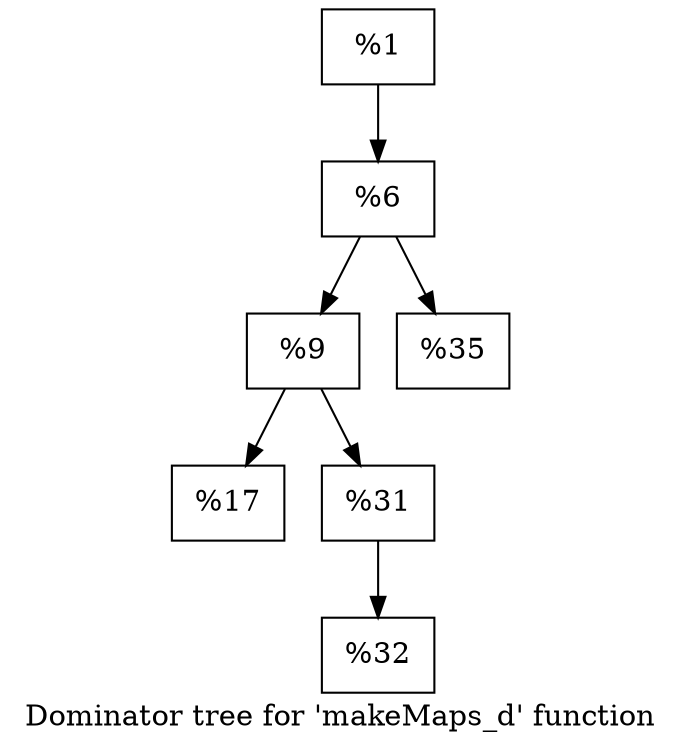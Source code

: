 digraph "Dominator tree for 'makeMaps_d' function" {
	label="Dominator tree for 'makeMaps_d' function";

	Node0x1e84250 [shape=record,label="{%1}"];
	Node0x1e84250 -> Node0x1e84290;
	Node0x1e84290 [shape=record,label="{%6}"];
	Node0x1e84290 -> Node0x1e842d0;
	Node0x1e84290 -> Node0x1e8fff0;
	Node0x1e842d0 [shape=record,label="{%9}"];
	Node0x1e842d0 -> Node0x1e84330;
	Node0x1e842d0 -> Node0x1e84370;
	Node0x1e84330 [shape=record,label="{%17}"];
	Node0x1e84370 [shape=record,label="{%31}"];
	Node0x1e84370 -> Node0x1e8ff90;
	Node0x1e8ff90 [shape=record,label="{%32}"];
	Node0x1e8fff0 [shape=record,label="{%35}"];
}
